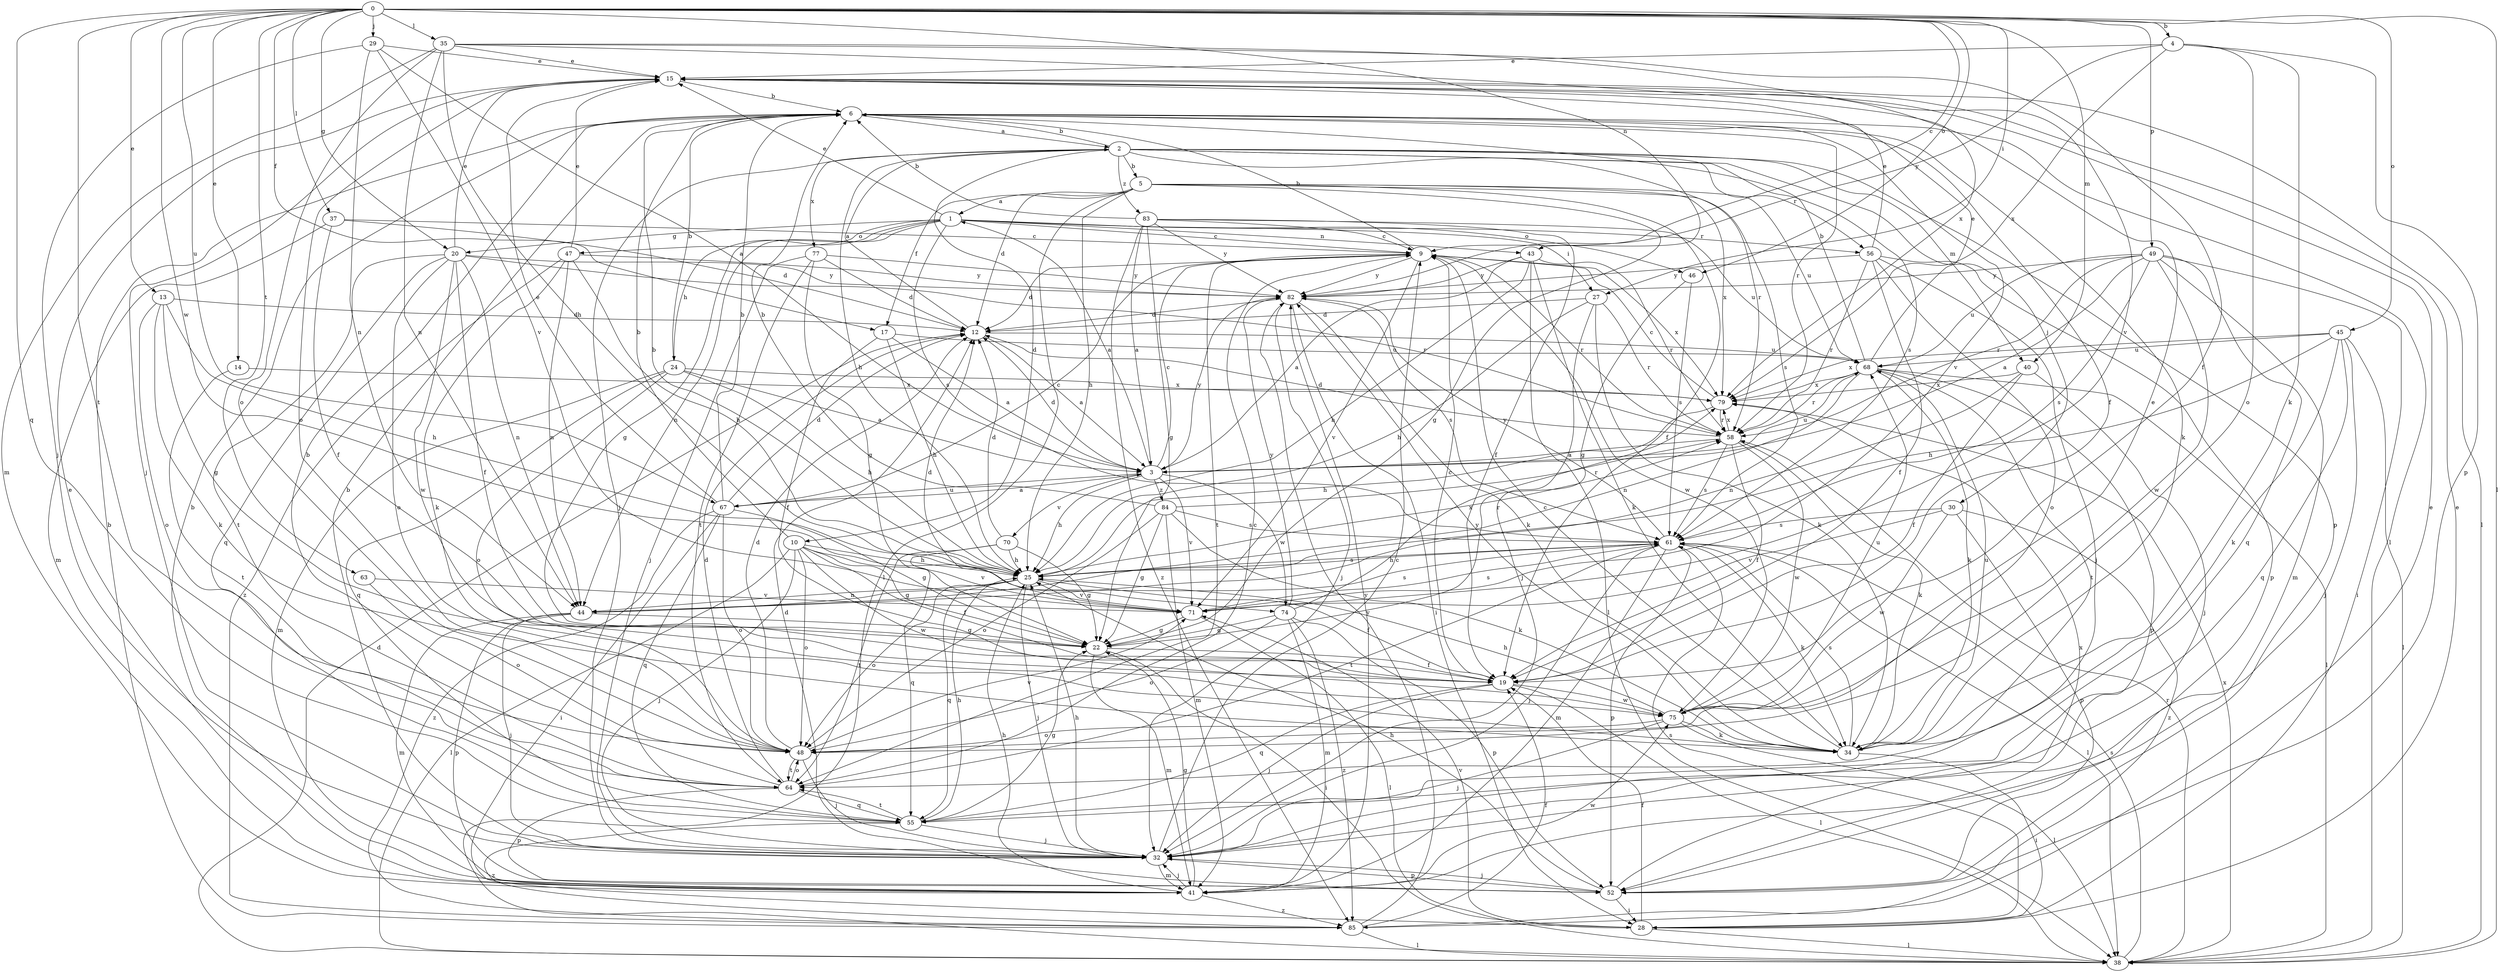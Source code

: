 strict digraph  {
0;
1;
2;
3;
4;
5;
6;
9;
10;
12;
13;
14;
15;
17;
19;
20;
22;
24;
25;
27;
28;
29;
30;
32;
34;
35;
37;
38;
40;
41;
43;
44;
45;
46;
47;
48;
49;
52;
55;
56;
58;
61;
63;
64;
67;
68;
70;
71;
74;
75;
77;
79;
82;
83;
84;
85;
0 -> 4  [label=b];
0 -> 9  [label=c];
0 -> 13  [label=e];
0 -> 14  [label=e];
0 -> 17  [label=f];
0 -> 20  [label=g];
0 -> 27  [label=i];
0 -> 29  [label=j];
0 -> 35  [label=l];
0 -> 37  [label=l];
0 -> 38  [label=l];
0 -> 40  [label=m];
0 -> 43  [label=n];
0 -> 45  [label=o];
0 -> 46  [label=o];
0 -> 49  [label=p];
0 -> 55  [label=q];
0 -> 63  [label=t];
0 -> 64  [label=t];
0 -> 67  [label=u];
0 -> 74  [label=w];
1 -> 9  [label=c];
1 -> 15  [label=e];
1 -> 20  [label=g];
1 -> 22  [label=g];
1 -> 24  [label=h];
1 -> 27  [label=i];
1 -> 43  [label=n];
1 -> 44  [label=n];
1 -> 46  [label=o];
1 -> 47  [label=o];
1 -> 56  [label=r];
1 -> 61  [label=s];
2 -> 5  [label=b];
2 -> 6  [label=b];
2 -> 10  [label=d];
2 -> 25  [label=h];
2 -> 30  [label=j];
2 -> 32  [label=j];
2 -> 40  [label=m];
2 -> 52  [label=p];
2 -> 56  [label=r];
2 -> 58  [label=r];
2 -> 61  [label=s];
2 -> 77  [label=x];
2 -> 83  [label=z];
3 -> 1  [label=a];
3 -> 9  [label=c];
3 -> 12  [label=d];
3 -> 25  [label=h];
3 -> 67  [label=u];
3 -> 68  [label=u];
3 -> 70  [label=v];
3 -> 71  [label=v];
3 -> 74  [label=w];
3 -> 82  [label=y];
3 -> 84  [label=z];
4 -> 15  [label=e];
4 -> 34  [label=k];
4 -> 48  [label=o];
4 -> 52  [label=p];
4 -> 79  [label=x];
4 -> 82  [label=y];
5 -> 1  [label=a];
5 -> 12  [label=d];
5 -> 17  [label=f];
5 -> 19  [label=f];
5 -> 22  [label=g];
5 -> 25  [label=h];
5 -> 38  [label=l];
5 -> 61  [label=s];
5 -> 68  [label=u];
5 -> 79  [label=x];
6 -> 2  [label=a];
6 -> 19  [label=f];
6 -> 34  [label=k];
6 -> 38  [label=l];
6 -> 58  [label=r];
6 -> 71  [label=v];
9 -> 6  [label=b];
9 -> 12  [label=d];
9 -> 58  [label=r];
9 -> 64  [label=t];
9 -> 71  [label=v];
9 -> 75  [label=w];
9 -> 79  [label=x];
9 -> 82  [label=y];
10 -> 6  [label=b];
10 -> 19  [label=f];
10 -> 22  [label=g];
10 -> 25  [label=h];
10 -> 32  [label=j];
10 -> 38  [label=l];
10 -> 48  [label=o];
10 -> 71  [label=v];
10 -> 75  [label=w];
12 -> 2  [label=a];
12 -> 3  [label=a];
12 -> 68  [label=u];
13 -> 12  [label=d];
13 -> 22  [label=g];
13 -> 25  [label=h];
13 -> 34  [label=k];
13 -> 48  [label=o];
14 -> 64  [label=t];
14 -> 79  [label=x];
15 -> 6  [label=b];
15 -> 32  [label=j];
15 -> 38  [label=l];
15 -> 48  [label=o];
17 -> 3  [label=a];
17 -> 19  [label=f];
17 -> 25  [label=h];
17 -> 68  [label=u];
19 -> 9  [label=c];
19 -> 32  [label=j];
19 -> 38  [label=l];
19 -> 55  [label=q];
19 -> 75  [label=w];
20 -> 15  [label=e];
20 -> 19  [label=f];
20 -> 44  [label=n];
20 -> 48  [label=o];
20 -> 55  [label=q];
20 -> 58  [label=r];
20 -> 64  [label=t];
20 -> 75  [label=w];
20 -> 82  [label=y];
22 -> 19  [label=f];
22 -> 28  [label=i];
22 -> 41  [label=m];
24 -> 3  [label=a];
24 -> 6  [label=b];
24 -> 25  [label=h];
24 -> 41  [label=m];
24 -> 48  [label=o];
24 -> 55  [label=q];
24 -> 79  [label=x];
25 -> 6  [label=b];
25 -> 19  [label=f];
25 -> 32  [label=j];
25 -> 44  [label=n];
25 -> 48  [label=o];
25 -> 55  [label=q];
25 -> 58  [label=r];
25 -> 61  [label=s];
25 -> 71  [label=v];
27 -> 12  [label=d];
27 -> 25  [label=h];
27 -> 32  [label=j];
27 -> 34  [label=k];
27 -> 58  [label=r];
28 -> 15  [label=e];
28 -> 19  [label=f];
28 -> 38  [label=l];
28 -> 61  [label=s];
28 -> 71  [label=v];
29 -> 3  [label=a];
29 -> 15  [label=e];
29 -> 32  [label=j];
29 -> 44  [label=n];
29 -> 71  [label=v];
30 -> 52  [label=p];
30 -> 61  [label=s];
30 -> 71  [label=v];
30 -> 75  [label=w];
30 -> 85  [label=z];
32 -> 6  [label=b];
32 -> 9  [label=c];
32 -> 25  [label=h];
32 -> 41  [label=m];
32 -> 52  [label=p];
34 -> 9  [label=c];
34 -> 28  [label=i];
34 -> 61  [label=s];
34 -> 68  [label=u];
34 -> 82  [label=y];
35 -> 15  [label=e];
35 -> 19  [label=f];
35 -> 25  [label=h];
35 -> 41  [label=m];
35 -> 44  [label=n];
35 -> 48  [label=o];
35 -> 71  [label=v];
35 -> 79  [label=x];
37 -> 9  [label=c];
37 -> 12  [label=d];
37 -> 19  [label=f];
37 -> 41  [label=m];
38 -> 12  [label=d];
38 -> 58  [label=r];
38 -> 61  [label=s];
38 -> 79  [label=x];
40 -> 19  [label=f];
40 -> 32  [label=j];
40 -> 44  [label=n];
40 -> 79  [label=x];
41 -> 6  [label=b];
41 -> 15  [label=e];
41 -> 22  [label=g];
41 -> 25  [label=h];
41 -> 32  [label=j];
41 -> 75  [label=w];
41 -> 82  [label=y];
41 -> 85  [label=z];
43 -> 3  [label=a];
43 -> 25  [label=h];
43 -> 34  [label=k];
43 -> 38  [label=l];
43 -> 58  [label=r];
43 -> 82  [label=y];
44 -> 22  [label=g];
44 -> 32  [label=j];
44 -> 41  [label=m];
44 -> 52  [label=p];
44 -> 61  [label=s];
45 -> 25  [label=h];
45 -> 32  [label=j];
45 -> 34  [label=k];
45 -> 38  [label=l];
45 -> 55  [label=q];
45 -> 68  [label=u];
45 -> 79  [label=x];
46 -> 22  [label=g];
46 -> 61  [label=s];
47 -> 15  [label=e];
47 -> 25  [label=h];
47 -> 34  [label=k];
47 -> 44  [label=n];
47 -> 82  [label=y];
47 -> 85  [label=z];
48 -> 12  [label=d];
48 -> 32  [label=j];
48 -> 64  [label=t];
48 -> 71  [label=v];
49 -> 3  [label=a];
49 -> 28  [label=i];
49 -> 41  [label=m];
49 -> 55  [label=q];
49 -> 58  [label=r];
49 -> 61  [label=s];
49 -> 68  [label=u];
49 -> 75  [label=w];
49 -> 82  [label=y];
52 -> 12  [label=d];
52 -> 25  [label=h];
52 -> 28  [label=i];
52 -> 32  [label=j];
52 -> 79  [label=x];
55 -> 22  [label=g];
55 -> 25  [label=h];
55 -> 32  [label=j];
55 -> 64  [label=t];
55 -> 85  [label=z];
56 -> 15  [label=e];
56 -> 19  [label=f];
56 -> 32  [label=j];
56 -> 48  [label=o];
56 -> 52  [label=p];
56 -> 58  [label=r];
56 -> 82  [label=y];
58 -> 3  [label=a];
58 -> 12  [label=d];
58 -> 19  [label=f];
58 -> 34  [label=k];
58 -> 61  [label=s];
58 -> 75  [label=w];
58 -> 79  [label=x];
61 -> 25  [label=h];
61 -> 32  [label=j];
61 -> 34  [label=k];
61 -> 38  [label=l];
61 -> 41  [label=m];
61 -> 52  [label=p];
61 -> 64  [label=t];
61 -> 82  [label=y];
63 -> 48  [label=o];
63 -> 71  [label=v];
64 -> 6  [label=b];
64 -> 9  [label=c];
64 -> 12  [label=d];
64 -> 48  [label=o];
64 -> 52  [label=p];
64 -> 55  [label=q];
67 -> 3  [label=a];
67 -> 6  [label=b];
67 -> 9  [label=c];
67 -> 12  [label=d];
67 -> 15  [label=e];
67 -> 22  [label=g];
67 -> 28  [label=i];
67 -> 48  [label=o];
67 -> 55  [label=q];
67 -> 85  [label=z];
68 -> 6  [label=b];
68 -> 15  [label=e];
68 -> 34  [label=k];
68 -> 38  [label=l];
68 -> 44  [label=n];
68 -> 52  [label=p];
68 -> 58  [label=r];
68 -> 64  [label=t];
68 -> 79  [label=x];
70 -> 12  [label=d];
70 -> 22  [label=g];
70 -> 25  [label=h];
70 -> 55  [label=q];
70 -> 64  [label=t];
71 -> 12  [label=d];
71 -> 22  [label=g];
71 -> 38  [label=l];
71 -> 61  [label=s];
74 -> 22  [label=g];
74 -> 41  [label=m];
74 -> 48  [label=o];
74 -> 52  [label=p];
74 -> 79  [label=x];
74 -> 82  [label=y];
74 -> 85  [label=z];
75 -> 15  [label=e];
75 -> 25  [label=h];
75 -> 32  [label=j];
75 -> 34  [label=k];
75 -> 38  [label=l];
75 -> 48  [label=o];
75 -> 68  [label=u];
77 -> 12  [label=d];
77 -> 22  [label=g];
77 -> 32  [label=j];
77 -> 64  [label=t];
77 -> 82  [label=y];
79 -> 9  [label=c];
79 -> 25  [label=h];
79 -> 58  [label=r];
82 -> 12  [label=d];
82 -> 28  [label=i];
82 -> 32  [label=j];
82 -> 34  [label=k];
82 -> 61  [label=s];
83 -> 3  [label=a];
83 -> 6  [label=b];
83 -> 9  [label=c];
83 -> 19  [label=f];
83 -> 22  [label=g];
83 -> 68  [label=u];
83 -> 82  [label=y];
83 -> 85  [label=z];
84 -> 6  [label=b];
84 -> 22  [label=g];
84 -> 34  [label=k];
84 -> 41  [label=m];
84 -> 48  [label=o];
84 -> 58  [label=r];
84 -> 61  [label=s];
85 -> 6  [label=b];
85 -> 15  [label=e];
85 -> 19  [label=f];
85 -> 38  [label=l];
85 -> 82  [label=y];
}
